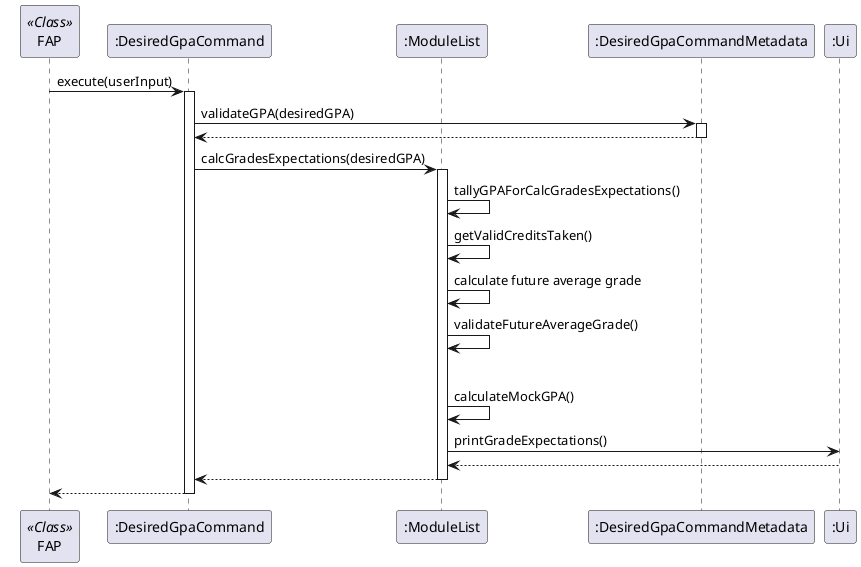 @startuml

participant FAP <<Class>>
participant DesiredGpaCommand as ":DesiredGpaCommand"
participant moduleList as ":ModuleList"
participant GradeCommandMetadata as ":DesiredGpaCommandMetadata"
participant Ui as ":Ui"

FAP -> DesiredGpaCommand: execute(userInput)
activate DesiredGpaCommand
DesiredGpaCommand -> GradeCommandMetadata: validateGPA(desiredGPA)
activate GradeCommandMetadata
GradeCommandMetadata --> DesiredGpaCommand
deactivate GradeCommandMetadata


DesiredGpaCommand -> moduleList: calcGradesExpectations(desiredGPA)
activate moduleList
moduleList -> moduleList: tallyGPAForCalcGradesExpectations()
moduleList -> moduleList: getValidCreditsTaken()
moduleList -> moduleList: calculate future average grade
moduleList -> moduleList: validateFutureAverageGrade()
alt
moduleList -> moduleList: calculateMockGPA()
moduleList -> Ui: printGradeExpectations()
Ui --> moduleList
moduleList --> DesiredGpaCommand
deactivate moduleList
DesiredGpaCommand --> FAP

deactivate DesiredGpaCommand

@enduml
